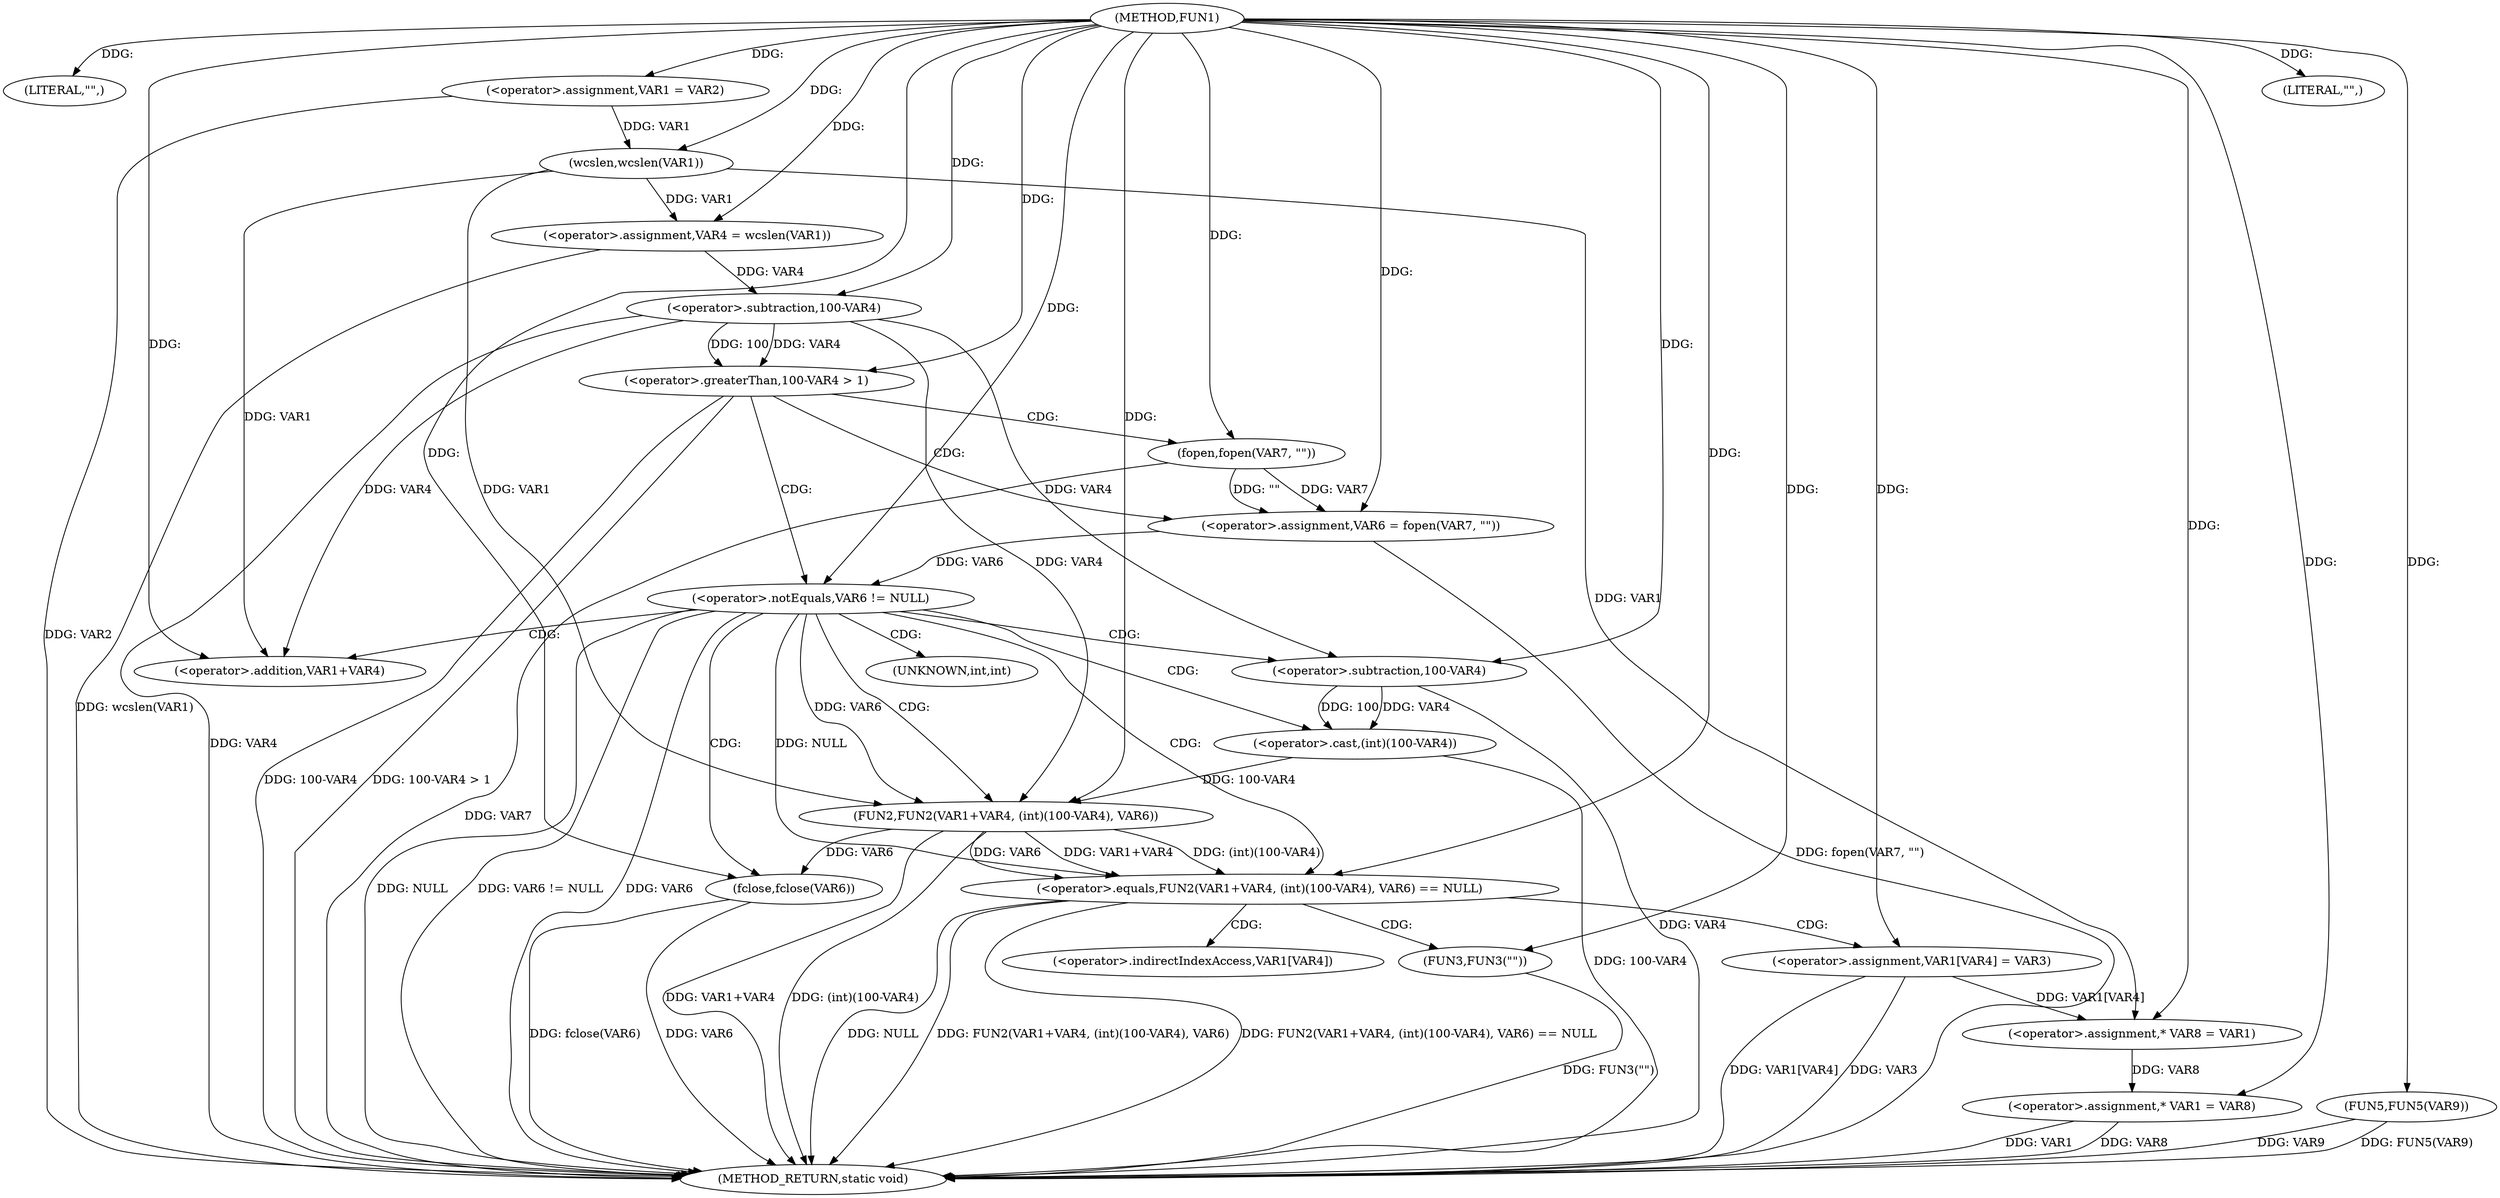 digraph FUN1 {  
"1000100" [label = "(METHOD,FUN1)" ]
"1000167" [label = "(METHOD_RETURN,static void)" ]
"1000103" [label = "(LITERAL,\"\",)" ]
"1000104" [label = "(<operator>.assignment,VAR1 = VAR2)" ]
"1000109" [label = "(<operator>.assignment,VAR4 = wcslen(VAR1))" ]
"1000111" [label = "(wcslen,wcslen(VAR1))" ]
"1000115" [label = "(<operator>.greaterThan,100-VAR4 > 1)" ]
"1000116" [label = "(<operator>.subtraction,100-VAR4)" ]
"1000121" [label = "(<operator>.assignment,VAR6 = fopen(VAR7, \"\"))" ]
"1000123" [label = "(fopen,fopen(VAR7, \"\"))" ]
"1000127" [label = "(<operator>.notEquals,VAR6 != NULL)" ]
"1000132" [label = "(<operator>.equals,FUN2(VAR1+VAR4, (int)(100-VAR4), VAR6) == NULL)" ]
"1000133" [label = "(FUN2,FUN2(VAR1+VAR4, (int)(100-VAR4), VAR6))" ]
"1000134" [label = "(<operator>.addition,VAR1+VAR4)" ]
"1000137" [label = "(<operator>.cast,(int)(100-VAR4))" ]
"1000139" [label = "(<operator>.subtraction,100-VAR4)" ]
"1000145" [label = "(FUN3,FUN3(\"\"))" ]
"1000147" [label = "(<operator>.assignment,VAR1[VAR4] = VAR3)" ]
"1000152" [label = "(fclose,fclose(VAR6))" ]
"1000156" [label = "(<operator>.assignment,* VAR8 = VAR1)" ]
"1000160" [label = "(<operator>.assignment,* VAR1 = VAR8)" ]
"1000164" [label = "(LITERAL,\"\",)" ]
"1000165" [label = "(FUN5,FUN5(VAR9))" ]
"1000138" [label = "(UNKNOWN,int,int)" ]
"1000148" [label = "(<operator>.indirectIndexAccess,VAR1[VAR4])" ]
  "1000147" -> "1000167"  [ label = "DDG: VAR3"] 
  "1000147" -> "1000167"  [ label = "DDG: VAR1[VAR4]"] 
  "1000116" -> "1000167"  [ label = "DDG: VAR4"] 
  "1000132" -> "1000167"  [ label = "DDG: FUN2(VAR1+VAR4, (int)(100-VAR4), VAR6)"] 
  "1000160" -> "1000167"  [ label = "DDG: VAR8"] 
  "1000121" -> "1000167"  [ label = "DDG: fopen(VAR7, \"\")"] 
  "1000132" -> "1000167"  [ label = "DDG: FUN2(VAR1+VAR4, (int)(100-VAR4), VAR6) == NULL"] 
  "1000139" -> "1000167"  [ label = "DDG: VAR4"] 
  "1000137" -> "1000167"  [ label = "DDG: 100-VAR4"] 
  "1000165" -> "1000167"  [ label = "DDG: VAR9"] 
  "1000152" -> "1000167"  [ label = "DDG: fclose(VAR6)"] 
  "1000127" -> "1000167"  [ label = "DDG: NULL"] 
  "1000133" -> "1000167"  [ label = "DDG: VAR1+VAR4"] 
  "1000115" -> "1000167"  [ label = "DDG: 100-VAR4 > 1"] 
  "1000127" -> "1000167"  [ label = "DDG: VAR6 != NULL"] 
  "1000152" -> "1000167"  [ label = "DDG: VAR6"] 
  "1000132" -> "1000167"  [ label = "DDG: NULL"] 
  "1000145" -> "1000167"  [ label = "DDG: FUN3(\"\")"] 
  "1000127" -> "1000167"  [ label = "DDG: VAR6"] 
  "1000115" -> "1000167"  [ label = "DDG: 100-VAR4"] 
  "1000109" -> "1000167"  [ label = "DDG: wcslen(VAR1)"] 
  "1000160" -> "1000167"  [ label = "DDG: VAR1"] 
  "1000133" -> "1000167"  [ label = "DDG: (int)(100-VAR4)"] 
  "1000104" -> "1000167"  [ label = "DDG: VAR2"] 
  "1000123" -> "1000167"  [ label = "DDG: VAR7"] 
  "1000165" -> "1000167"  [ label = "DDG: FUN5(VAR9)"] 
  "1000100" -> "1000103"  [ label = "DDG: "] 
  "1000100" -> "1000104"  [ label = "DDG: "] 
  "1000111" -> "1000109"  [ label = "DDG: VAR1"] 
  "1000100" -> "1000109"  [ label = "DDG: "] 
  "1000104" -> "1000111"  [ label = "DDG: VAR1"] 
  "1000100" -> "1000111"  [ label = "DDG: "] 
  "1000116" -> "1000115"  [ label = "DDG: 100"] 
  "1000116" -> "1000115"  [ label = "DDG: VAR4"] 
  "1000100" -> "1000116"  [ label = "DDG: "] 
  "1000109" -> "1000116"  [ label = "DDG: VAR4"] 
  "1000100" -> "1000115"  [ label = "DDG: "] 
  "1000123" -> "1000121"  [ label = "DDG: VAR7"] 
  "1000123" -> "1000121"  [ label = "DDG: \"\""] 
  "1000100" -> "1000121"  [ label = "DDG: "] 
  "1000100" -> "1000123"  [ label = "DDG: "] 
  "1000121" -> "1000127"  [ label = "DDG: VAR6"] 
  "1000100" -> "1000127"  [ label = "DDG: "] 
  "1000133" -> "1000132"  [ label = "DDG: VAR1+VAR4"] 
  "1000133" -> "1000132"  [ label = "DDG: (int)(100-VAR4)"] 
  "1000133" -> "1000132"  [ label = "DDG: VAR6"] 
  "1000111" -> "1000133"  [ label = "DDG: VAR1"] 
  "1000100" -> "1000133"  [ label = "DDG: "] 
  "1000116" -> "1000133"  [ label = "DDG: VAR4"] 
  "1000111" -> "1000134"  [ label = "DDG: VAR1"] 
  "1000100" -> "1000134"  [ label = "DDG: "] 
  "1000116" -> "1000134"  [ label = "DDG: VAR4"] 
  "1000137" -> "1000133"  [ label = "DDG: 100-VAR4"] 
  "1000139" -> "1000137"  [ label = "DDG: 100"] 
  "1000139" -> "1000137"  [ label = "DDG: VAR4"] 
  "1000100" -> "1000139"  [ label = "DDG: "] 
  "1000116" -> "1000139"  [ label = "DDG: VAR4"] 
  "1000127" -> "1000133"  [ label = "DDG: VAR6"] 
  "1000127" -> "1000132"  [ label = "DDG: NULL"] 
  "1000100" -> "1000132"  [ label = "DDG: "] 
  "1000100" -> "1000145"  [ label = "DDG: "] 
  "1000100" -> "1000147"  [ label = "DDG: "] 
  "1000133" -> "1000152"  [ label = "DDG: VAR6"] 
  "1000100" -> "1000152"  [ label = "DDG: "] 
  "1000147" -> "1000156"  [ label = "DDG: VAR1[VAR4]"] 
  "1000111" -> "1000156"  [ label = "DDG: VAR1"] 
  "1000100" -> "1000156"  [ label = "DDG: "] 
  "1000156" -> "1000160"  [ label = "DDG: VAR8"] 
  "1000100" -> "1000160"  [ label = "DDG: "] 
  "1000100" -> "1000164"  [ label = "DDG: "] 
  "1000100" -> "1000165"  [ label = "DDG: "] 
  "1000115" -> "1000121"  [ label = "CDG: "] 
  "1000115" -> "1000127"  [ label = "CDG: "] 
  "1000115" -> "1000123"  [ label = "CDG: "] 
  "1000127" -> "1000132"  [ label = "CDG: "] 
  "1000127" -> "1000137"  [ label = "CDG: "] 
  "1000127" -> "1000152"  [ label = "CDG: "] 
  "1000127" -> "1000139"  [ label = "CDG: "] 
  "1000127" -> "1000133"  [ label = "CDG: "] 
  "1000127" -> "1000138"  [ label = "CDG: "] 
  "1000127" -> "1000134"  [ label = "CDG: "] 
  "1000132" -> "1000147"  [ label = "CDG: "] 
  "1000132" -> "1000145"  [ label = "CDG: "] 
  "1000132" -> "1000148"  [ label = "CDG: "] 
}
